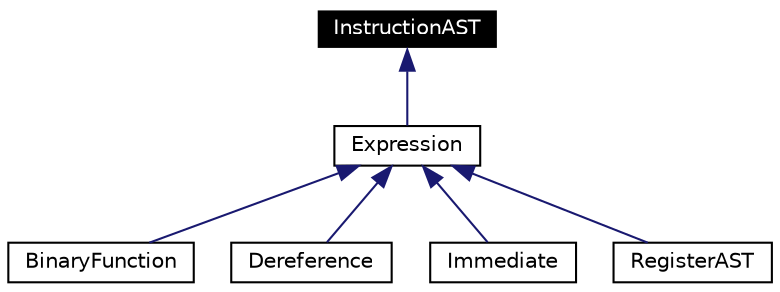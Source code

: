 digraph G
{
  edge [fontname="Helvetica",fontsize=10,labelfontname="Helvetica",labelfontsize=10,dir=back,color="midnightblue",style="solid"];
  node [fontname="Helvetica",fontsize=10,shape=record,height=0.2,width=0.4,color="black"];
  Node1 [label="InstructionAST",color="white", fillcolor="black", style="filled" fontcolor="white"];
  Node1 -> Node2;
  Node2 [label="Expression"];
  Node2 -> Node3;
  Node3 [label="BinaryFunction"];
  Node2 -> Node4;
  Node4 [label="Dereference"];
  Node2 -> Node5;
  Node5 [label="Immediate"];
  Node2 -> Node6;
  Node6 [label="RegisterAST"];
}

